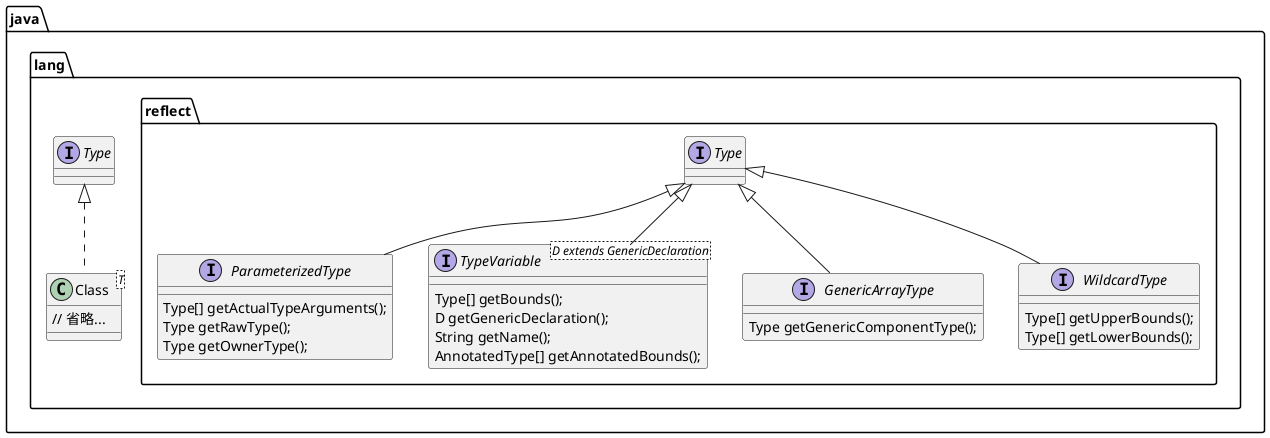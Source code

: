 @startuml

package java.lang{
    package java.lang.reflect{
        interface Type{
        }

        interface ParameterizedType extends Type{
            Type[] getActualTypeArguments();
            Type getRawType();
            Type getOwnerType();
        }

        interface TypeVariable<D extends GenericDeclaration> extends Type {
            Type[] getBounds();
            D getGenericDeclaration();
            String getName();
            AnnotatedType[] getAnnotatedBounds();
        }

        interface GenericArrayType extends Type {
            Type getGenericComponentType();
        }

        interface WildcardType extends Type {
            Type[] getUpperBounds();
            Type[] getLowerBounds();
        }
    }
    class Class<T> implements Type {
        // 省略...
    }
}

@enduml